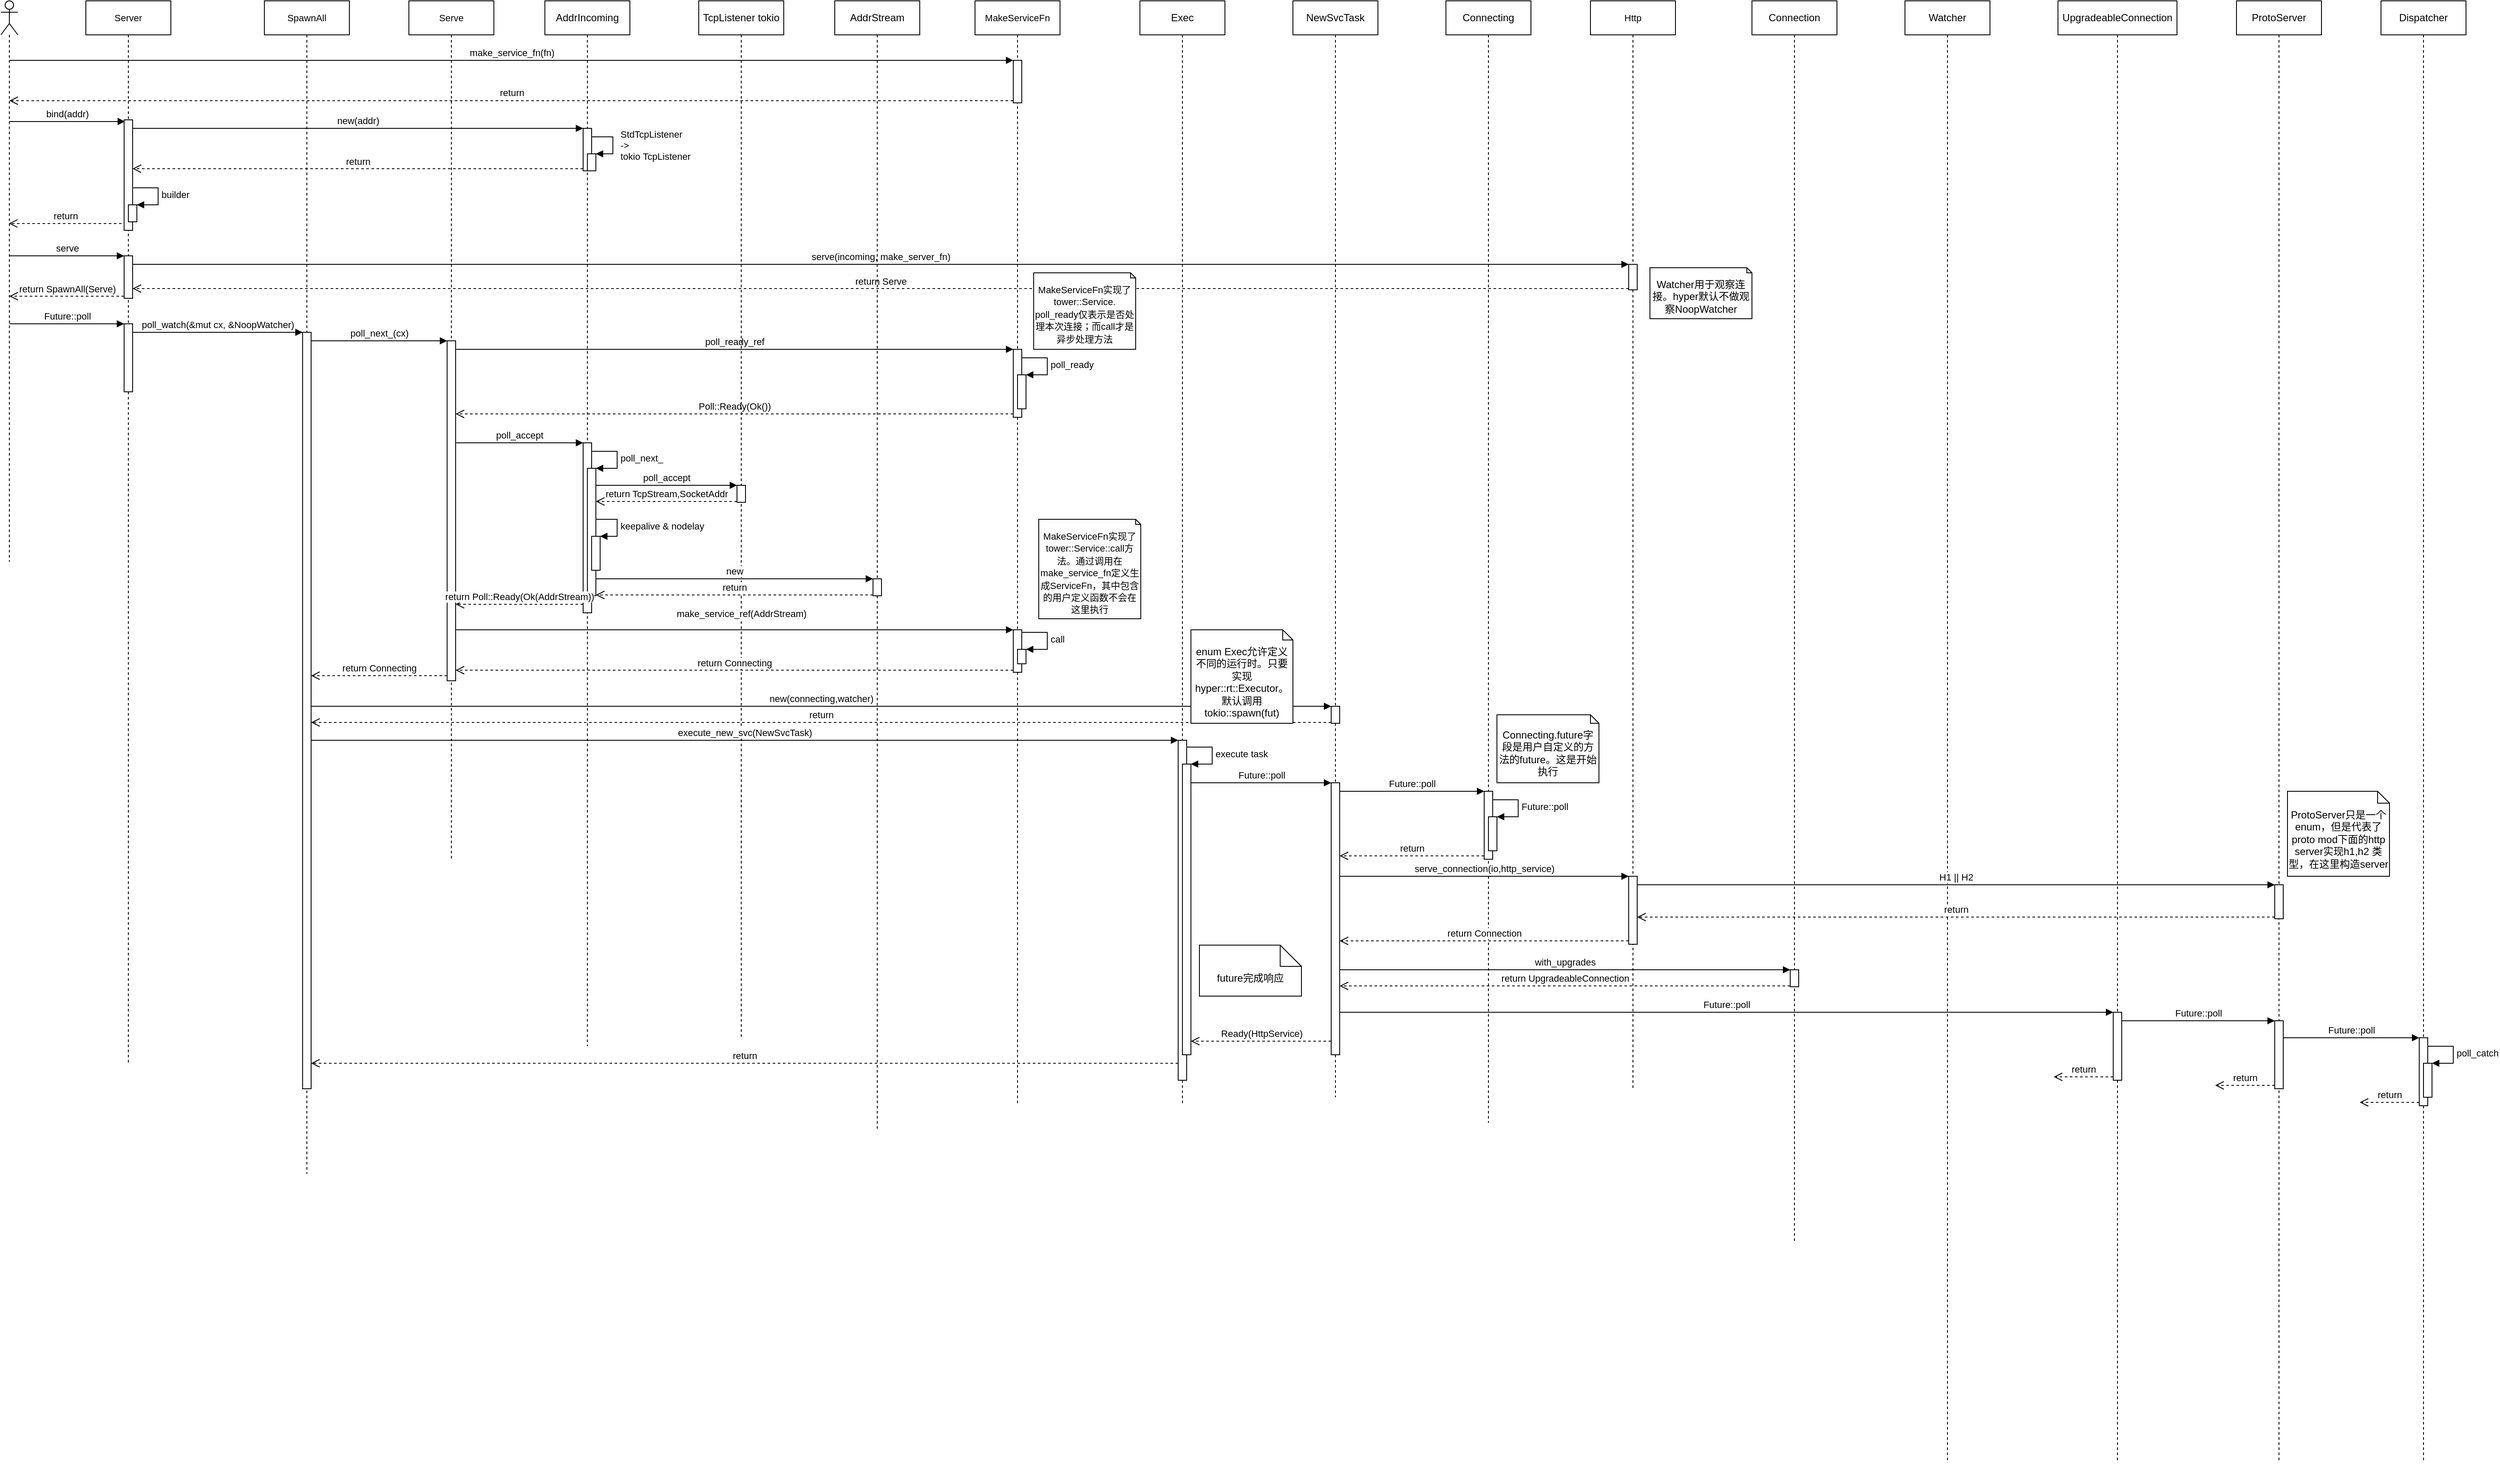 <mxfile>
    <diagram id="oCb-ytkBVqzT6xUjgBrs" name="Page-2">
        <mxGraphModel dx="1047" dy="800" grid="1" gridSize="10" guides="1" tooltips="1" connect="1" arrows="1" fold="1" page="1" pageScale="1" pageWidth="1169" pageHeight="827" math="0" shadow="0">
            <root>
                <mxCell id="dRojPGxCvYOVLGAY6kEm-0"/>
                <mxCell id="dRojPGxCvYOVLGAY6kEm-1" parent="dRojPGxCvYOVLGAY6kEm-0"/>
                <mxCell id="dRojPGxCvYOVLGAY6kEm-2" value="" style="shape=umlLifeline;participant=umlActor;perimeter=lifelinePerimeter;whiteSpace=wrap;html=1;container=1;collapsible=0;recursiveResize=0;verticalAlign=top;spacingTop=36;outlineConnect=0;labelBackgroundColor=none;gradientColor=none;fontSize=11;" parent="dRojPGxCvYOVLGAY6kEm-1" vertex="1">
                    <mxGeometry x="210" y="100" width="20" height="660" as="geometry"/>
                </mxCell>
                <mxCell id="dRojPGxCvYOVLGAY6kEm-3" value="Server" style="shape=umlLifeline;perimeter=lifelinePerimeter;whiteSpace=wrap;html=1;container=1;collapsible=0;recursiveResize=0;outlineConnect=0;labelBackgroundColor=none;gradientColor=none;fontSize=11;" parent="dRojPGxCvYOVLGAY6kEm-1" vertex="1">
                    <mxGeometry x="310" y="100" width="100" height="1250" as="geometry"/>
                </mxCell>
                <mxCell id="OfOjbEFG_FHaBvVhmR4D-2" value="" style="html=1;points=[];perimeter=orthogonalPerimeter;labelBackgroundColor=none;gradientColor=none;fontSize=11;" parent="dRojPGxCvYOVLGAY6kEm-3" vertex="1">
                    <mxGeometry x="45" y="140" width="10" height="130" as="geometry"/>
                </mxCell>
                <mxCell id="mS8p5u4fLOohdhFD_V5B-0" value="" style="html=1;points=[];perimeter=orthogonalPerimeter;" parent="dRojPGxCvYOVLGAY6kEm-3" vertex="1">
                    <mxGeometry x="50" y="240" width="10" height="20" as="geometry"/>
                </mxCell>
                <mxCell id="mS8p5u4fLOohdhFD_V5B-1" value="builder" style="edgeStyle=orthogonalEdgeStyle;html=1;align=left;spacingLeft=2;endArrow=block;rounded=0;entryX=1;entryY=0;" parent="dRojPGxCvYOVLGAY6kEm-3" target="mS8p5u4fLOohdhFD_V5B-0" edge="1">
                    <mxGeometry relative="1" as="geometry">
                        <mxPoint x="55" y="220" as="sourcePoint"/>
                        <Array as="points">
                            <mxPoint x="85" y="220"/>
                        </Array>
                    </mxGeometry>
                </mxCell>
                <mxCell id="mS8p5u4fLOohdhFD_V5B-4" value="" style="html=1;points=[];perimeter=orthogonalPerimeter;" parent="dRojPGxCvYOVLGAY6kEm-3" vertex="1">
                    <mxGeometry x="45" y="300" width="10" height="50" as="geometry"/>
                </mxCell>
                <mxCell id="mS8p5u4fLOohdhFD_V5B-20" value="" style="html=1;points=[];perimeter=orthogonalPerimeter;" parent="dRojPGxCvYOVLGAY6kEm-3" vertex="1">
                    <mxGeometry x="45" y="380" width="10" height="80" as="geometry"/>
                </mxCell>
                <mxCell id="dRojPGxCvYOVLGAY6kEm-4" value="Serve" style="shape=umlLifeline;perimeter=lifelinePerimeter;whiteSpace=wrap;html=1;container=1;collapsible=0;recursiveResize=0;outlineConnect=0;labelBackgroundColor=none;gradientColor=none;fontSize=11;" parent="dRojPGxCvYOVLGAY6kEm-1" vertex="1">
                    <mxGeometry x="690" y="100" width="100" height="1010" as="geometry"/>
                </mxCell>
                <mxCell id="MAHIR-Wy_wYU9xJvJ6rg-22" value="" style="html=1;points=[];perimeter=orthogonalPerimeter;" parent="dRojPGxCvYOVLGAY6kEm-4" vertex="1">
                    <mxGeometry x="45" y="400" width="10" height="400" as="geometry"/>
                </mxCell>
                <mxCell id="dRojPGxCvYOVLGAY6kEm-5" value="&lt;span style=&quot;font-size: 12px&quot;&gt;AddrIncoming&lt;/span&gt;" style="shape=umlLifeline;perimeter=lifelinePerimeter;whiteSpace=wrap;html=1;container=1;collapsible=0;recursiveResize=0;outlineConnect=0;labelBackgroundColor=none;gradientColor=none;fontSize=11;" parent="dRojPGxCvYOVLGAY6kEm-1" vertex="1">
                    <mxGeometry x="850" y="100" width="100" height="1230" as="geometry"/>
                </mxCell>
                <mxCell id="OfOjbEFG_FHaBvVhmR4D-4" value="" style="html=1;points=[];perimeter=orthogonalPerimeter;labelBackgroundColor=none;gradientColor=none;fontSize=11;" parent="dRojPGxCvYOVLGAY6kEm-5" vertex="1">
                    <mxGeometry x="45" y="150" width="10" height="50" as="geometry"/>
                </mxCell>
                <mxCell id="ZgtLFbo9bCCqQ2sCfoBY-0" value="" style="html=1;points=[];perimeter=orthogonalPerimeter;" parent="dRojPGxCvYOVLGAY6kEm-5" vertex="1">
                    <mxGeometry x="50" y="180" width="10" height="20" as="geometry"/>
                </mxCell>
                <mxCell id="ZgtLFbo9bCCqQ2sCfoBY-1" value="StdTcpListener&lt;br&gt;-&amp;gt;&lt;br&gt;tokio&amp;nbsp;TcpListener" style="edgeStyle=orthogonalEdgeStyle;html=1;align=left;spacingLeft=2;endArrow=block;rounded=0;entryX=1;entryY=0;" parent="dRojPGxCvYOVLGAY6kEm-5" target="ZgtLFbo9bCCqQ2sCfoBY-0" edge="1">
                    <mxGeometry x="0.077" y="5" relative="1" as="geometry">
                        <mxPoint x="55" y="160" as="sourcePoint"/>
                        <Array as="points">
                            <mxPoint x="80" y="160"/>
                        </Array>
                        <mxPoint as="offset"/>
                    </mxGeometry>
                </mxCell>
                <mxCell id="MAHIR-Wy_wYU9xJvJ6rg-32" value="" style="html=1;points=[];perimeter=orthogonalPerimeter;" parent="dRojPGxCvYOVLGAY6kEm-5" vertex="1">
                    <mxGeometry x="45" y="520" width="10" height="200" as="geometry"/>
                </mxCell>
                <mxCell id="MAHIR-Wy_wYU9xJvJ6rg-37" value="" style="html=1;points=[];perimeter=orthogonalPerimeter;" parent="dRojPGxCvYOVLGAY6kEm-5" vertex="1">
                    <mxGeometry x="50" y="550" width="10" height="150" as="geometry"/>
                </mxCell>
                <mxCell id="MAHIR-Wy_wYU9xJvJ6rg-38" value="poll_next_" style="edgeStyle=orthogonalEdgeStyle;html=1;align=left;spacingLeft=2;endArrow=block;rounded=0;entryX=1;entryY=0;" parent="dRojPGxCvYOVLGAY6kEm-5" target="MAHIR-Wy_wYU9xJvJ6rg-37" edge="1">
                    <mxGeometry relative="1" as="geometry">
                        <mxPoint x="55" y="530" as="sourcePoint"/>
                        <Array as="points">
                            <mxPoint x="85" y="530"/>
                        </Array>
                    </mxGeometry>
                </mxCell>
                <mxCell id="1" value="" style="html=1;points=[];perimeter=orthogonalPerimeter;" parent="dRojPGxCvYOVLGAY6kEm-5" vertex="1">
                    <mxGeometry x="55" y="630" width="10" height="40" as="geometry"/>
                </mxCell>
                <mxCell id="2" value="keepalive &amp;amp; nodelay" style="edgeStyle=orthogonalEdgeStyle;html=1;align=left;spacingLeft=2;endArrow=block;rounded=0;entryX=1;entryY=0;" parent="dRojPGxCvYOVLGAY6kEm-5" target="1" edge="1">
                    <mxGeometry relative="1" as="geometry">
                        <mxPoint x="60" y="610" as="sourcePoint"/>
                        <Array as="points">
                            <mxPoint x="85" y="610"/>
                        </Array>
                    </mxGeometry>
                </mxCell>
                <mxCell id="OfOjbEFG_FHaBvVhmR4D-3" value="bind(addr)" style="html=1;verticalAlign=bottom;endArrow=block;fontSize=11;entryX=0.1;entryY=0.015;entryDx=0;entryDy=0;entryPerimeter=0;" parent="dRojPGxCvYOVLGAY6kEm-1" source="dRojPGxCvYOVLGAY6kEm-2" target="OfOjbEFG_FHaBvVhmR4D-2" edge="1">
                    <mxGeometry relative="1" as="geometry">
                        <mxPoint x="219.5" y="248.19" as="sourcePoint"/>
                    </mxGeometry>
                </mxCell>
                <mxCell id="OfOjbEFG_FHaBvVhmR4D-5" value="new(addr)" style="html=1;verticalAlign=bottom;endArrow=block;entryX=0;entryY=0;fontSize=11;" parent="dRojPGxCvYOVLGAY6kEm-1" source="OfOjbEFG_FHaBvVhmR4D-2" target="OfOjbEFG_FHaBvVhmR4D-4" edge="1">
                    <mxGeometry relative="1" as="geometry">
                        <mxPoint x="375" y="250" as="sourcePoint"/>
                    </mxGeometry>
                </mxCell>
                <mxCell id="OfOjbEFG_FHaBvVhmR4D-6" value="return" style="html=1;verticalAlign=bottom;endArrow=open;dashed=1;endSize=8;exitX=0;exitY=0.95;fontSize=11;" parent="dRojPGxCvYOVLGAY6kEm-1" source="OfOjbEFG_FHaBvVhmR4D-4" target="OfOjbEFG_FHaBvVhmR4D-2" edge="1">
                    <mxGeometry relative="1" as="geometry">
                        <mxPoint x="375" y="326" as="targetPoint"/>
                    </mxGeometry>
                </mxCell>
                <mxCell id="mS8p5u4fLOohdhFD_V5B-3" value="return" style="html=1;verticalAlign=bottom;endArrow=open;dashed=1;endSize=8;exitX=-0.3;exitY=0.938;exitDx=0;exitDy=0;exitPerimeter=0;" parent="dRojPGxCvYOVLGAY6kEm-1" source="OfOjbEFG_FHaBvVhmR4D-2" edge="1">
                    <mxGeometry relative="1" as="geometry">
                        <mxPoint x="300" y="350" as="sourcePoint"/>
                        <mxPoint x="219.5" y="361.94" as="targetPoint"/>
                    </mxGeometry>
                </mxCell>
                <mxCell id="mS8p5u4fLOohdhFD_V5B-5" value="serve" style="html=1;verticalAlign=bottom;endArrow=block;entryX=0;entryY=0;" parent="dRojPGxCvYOVLGAY6kEm-1" target="mS8p5u4fLOohdhFD_V5B-4" edge="1">
                    <mxGeometry relative="1" as="geometry">
                        <mxPoint x="219.5" y="400" as="sourcePoint"/>
                    </mxGeometry>
                </mxCell>
                <mxCell id="mS8p5u4fLOohdhFD_V5B-6" value="return SpawnAll(Serve)" style="html=1;verticalAlign=bottom;endArrow=open;dashed=1;endSize=8;exitX=0;exitY=0.95;" parent="dRojPGxCvYOVLGAY6kEm-1" source="mS8p5u4fLOohdhFD_V5B-4" target="dRojPGxCvYOVLGAY6kEm-2" edge="1">
                    <mxGeometry relative="1" as="geometry">
                        <mxPoint x="219.5" y="476" as="targetPoint"/>
                    </mxGeometry>
                </mxCell>
                <mxCell id="mS8p5u4fLOohdhFD_V5B-9" value="make_service_fn(fn)" style="html=1;verticalAlign=bottom;endArrow=block;entryX=0;entryY=0;" parent="dRojPGxCvYOVLGAY6kEm-1" source="dRojPGxCvYOVLGAY6kEm-2" target="mS8p5u4fLOohdhFD_V5B-8" edge="1">
                    <mxGeometry relative="1" as="geometry">
                        <mxPoint x="75" y="150" as="sourcePoint"/>
                    </mxGeometry>
                </mxCell>
                <mxCell id="mS8p5u4fLOohdhFD_V5B-10" value="return" style="html=1;verticalAlign=bottom;endArrow=open;dashed=1;endSize=8;exitX=0;exitY=0.95;" parent="dRojPGxCvYOVLGAY6kEm-1" source="mS8p5u4fLOohdhFD_V5B-8" target="dRojPGxCvYOVLGAY6kEm-2" edge="1">
                    <mxGeometry relative="1" as="geometry">
                        <mxPoint x="75" y="226" as="targetPoint"/>
                    </mxGeometry>
                </mxCell>
                <mxCell id="mS8p5u4fLOohdhFD_V5B-13" value="Http" style="shape=umlLifeline;perimeter=lifelinePerimeter;whiteSpace=wrap;html=1;container=1;collapsible=0;recursiveResize=0;outlineConnect=0;labelBackgroundColor=none;gradientColor=none;fontSize=11;" parent="dRojPGxCvYOVLGAY6kEm-1" vertex="1">
                    <mxGeometry x="2080" y="100" width="100" height="1280" as="geometry"/>
                </mxCell>
                <mxCell id="mS8p5u4fLOohdhFD_V5B-17" value="" style="html=1;points=[];perimeter=orthogonalPerimeter;" parent="mS8p5u4fLOohdhFD_V5B-13" vertex="1">
                    <mxGeometry x="45" y="310" width="10" height="30" as="geometry"/>
                </mxCell>
                <mxCell id="ITBKyTdBVjv-53C_xynd-50" value="" style="html=1;points=[];perimeter=orthogonalPerimeter;" parent="mS8p5u4fLOohdhFD_V5B-13" vertex="1">
                    <mxGeometry x="45" y="1030" width="10" height="80" as="geometry"/>
                </mxCell>
                <mxCell id="mS8p5u4fLOohdhFD_V5B-18" value="serve(incoming, make_server_fn)" style="html=1;verticalAlign=bottom;endArrow=block;entryX=0;entryY=0;" parent="dRojPGxCvYOVLGAY6kEm-1" source="mS8p5u4fLOohdhFD_V5B-4" target="mS8p5u4fLOohdhFD_V5B-17" edge="1">
                    <mxGeometry relative="1" as="geometry">
                        <mxPoint x="555" y="410" as="sourcePoint"/>
                    </mxGeometry>
                </mxCell>
                <mxCell id="mS8p5u4fLOohdhFD_V5B-19" value="return Serve" style="html=1;verticalAlign=bottom;endArrow=open;dashed=1;endSize=8;exitX=0;exitY=0.95;" parent="dRojPGxCvYOVLGAY6kEm-1" source="mS8p5u4fLOohdhFD_V5B-17" target="mS8p5u4fLOohdhFD_V5B-4" edge="1">
                    <mxGeometry relative="1" as="geometry">
                        <mxPoint x="555" y="486" as="targetPoint"/>
                    </mxGeometry>
                </mxCell>
                <mxCell id="mS8p5u4fLOohdhFD_V5B-21" value="Future::poll" style="html=1;verticalAlign=bottom;endArrow=block;entryX=0;entryY=0;" parent="dRojPGxCvYOVLGAY6kEm-1" source="dRojPGxCvYOVLGAY6kEm-2" target="mS8p5u4fLOohdhFD_V5B-20" edge="1">
                    <mxGeometry relative="1" as="geometry">
                        <mxPoint x="415" y="480" as="sourcePoint"/>
                    </mxGeometry>
                </mxCell>
                <mxCell id="mS8p5u4fLOohdhFD_V5B-23" value="SpawnAll" style="shape=umlLifeline;perimeter=lifelinePerimeter;whiteSpace=wrap;html=1;container=1;collapsible=0;recursiveResize=0;outlineConnect=0;labelBackgroundColor=none;gradientColor=none;fontSize=11;" parent="dRojPGxCvYOVLGAY6kEm-1" vertex="1">
                    <mxGeometry x="520" y="100" width="100" height="1380" as="geometry"/>
                </mxCell>
                <mxCell id="MAHIR-Wy_wYU9xJvJ6rg-0" value="" style="html=1;points=[];perimeter=orthogonalPerimeter;" parent="mS8p5u4fLOohdhFD_V5B-23" vertex="1">
                    <mxGeometry x="45" y="390" width="10" height="890" as="geometry"/>
                </mxCell>
                <mxCell id="MAHIR-Wy_wYU9xJvJ6rg-1" value="poll_watch(&amp;amp;mut cx, &amp;amp;NoopWatcher)" style="html=1;verticalAlign=bottom;endArrow=block;entryX=0;entryY=0;" parent="dRojPGxCvYOVLGAY6kEm-1" source="mS8p5u4fLOohdhFD_V5B-20" target="MAHIR-Wy_wYU9xJvJ6rg-0" edge="1">
                    <mxGeometry relative="1" as="geometry">
                        <mxPoint x="875" y="490" as="sourcePoint"/>
                    </mxGeometry>
                </mxCell>
                <mxCell id="MAHIR-Wy_wYU9xJvJ6rg-20" value="Watcher用于观察连接。hyper默认不做观察NoopWatcher" style="shape=note2;boundedLbl=1;whiteSpace=wrap;html=1;size=6;verticalAlign=top;align=center;" parent="dRojPGxCvYOVLGAY6kEm-1" vertex="1">
                    <mxGeometry x="2150" y="414" width="120" height="60" as="geometry"/>
                </mxCell>
                <mxCell id="MAHIR-Wy_wYU9xJvJ6rg-23" value="poll_next_(cx)" style="html=1;verticalAlign=bottom;endArrow=block;entryX=0;entryY=0;" parent="dRojPGxCvYOVLGAY6kEm-1" source="MAHIR-Wy_wYU9xJvJ6rg-0" target="MAHIR-Wy_wYU9xJvJ6rg-22" edge="1">
                    <mxGeometry relative="1" as="geometry">
                        <mxPoint x="665" y="500" as="sourcePoint"/>
                    </mxGeometry>
                </mxCell>
                <mxCell id="MAHIR-Wy_wYU9xJvJ6rg-26" value="poll_ready_ref" style="html=1;verticalAlign=bottom;endArrow=block;entryX=0;entryY=0;" parent="dRojPGxCvYOVLGAY6kEm-1" source="MAHIR-Wy_wYU9xJvJ6rg-22" target="MAHIR-Wy_wYU9xJvJ6rg-25" edge="1">
                    <mxGeometry relative="1" as="geometry">
                        <mxPoint x="825" y="510" as="sourcePoint"/>
                    </mxGeometry>
                </mxCell>
                <mxCell id="MAHIR-Wy_wYU9xJvJ6rg-27" value="Poll::Ready(Ok())" style="html=1;verticalAlign=bottom;endArrow=open;dashed=1;endSize=8;exitX=0;exitY=0.95;" parent="dRojPGxCvYOVLGAY6kEm-1" source="MAHIR-Wy_wYU9xJvJ6rg-25" target="MAHIR-Wy_wYU9xJvJ6rg-22" edge="1">
                    <mxGeometry relative="1" as="geometry">
                        <mxPoint x="825" y="586" as="targetPoint"/>
                    </mxGeometry>
                </mxCell>
                <mxCell id="MAHIR-Wy_wYU9xJvJ6rg-33" value="poll_accept" style="html=1;verticalAlign=bottom;endArrow=block;entryX=0;entryY=0;" parent="dRojPGxCvYOVLGAY6kEm-1" source="MAHIR-Wy_wYU9xJvJ6rg-22" target="MAHIR-Wy_wYU9xJvJ6rg-32" edge="1">
                    <mxGeometry relative="1" as="geometry">
                        <mxPoint x="1014" y="620" as="sourcePoint"/>
                    </mxGeometry>
                </mxCell>
                <mxCell id="MAHIR-Wy_wYU9xJvJ6rg-39" value="TcpListener tokio" style="shape=umlLifeline;perimeter=lifelinePerimeter;whiteSpace=wrap;html=1;container=1;collapsible=0;recursiveResize=0;outlineConnect=0;" parent="dRojPGxCvYOVLGAY6kEm-1" vertex="1">
                    <mxGeometry x="1031" y="100" width="100" height="1220" as="geometry"/>
                </mxCell>
                <mxCell id="MAHIR-Wy_wYU9xJvJ6rg-40" value="" style="html=1;points=[];perimeter=orthogonalPerimeter;" parent="MAHIR-Wy_wYU9xJvJ6rg-39" vertex="1">
                    <mxGeometry x="45" y="570" width="10" height="20" as="geometry"/>
                </mxCell>
                <mxCell id="MAHIR-Wy_wYU9xJvJ6rg-41" value="poll_accept" style="html=1;verticalAlign=bottom;endArrow=block;entryX=0;entryY=0;" parent="dRojPGxCvYOVLGAY6kEm-1" source="MAHIR-Wy_wYU9xJvJ6rg-37" target="MAHIR-Wy_wYU9xJvJ6rg-40" edge="1">
                    <mxGeometry relative="1" as="geometry">
                        <mxPoint x="1006" y="660" as="sourcePoint"/>
                    </mxGeometry>
                </mxCell>
                <mxCell id="MAHIR-Wy_wYU9xJvJ6rg-42" value="return TcpStream,SocketAddr" style="html=1;verticalAlign=bottom;endArrow=open;dashed=1;endSize=8;exitX=0;exitY=0.95;" parent="dRojPGxCvYOVLGAY6kEm-1" source="MAHIR-Wy_wYU9xJvJ6rg-40" target="MAHIR-Wy_wYU9xJvJ6rg-37" edge="1">
                    <mxGeometry relative="1" as="geometry">
                        <mxPoint x="1006" y="736" as="targetPoint"/>
                    </mxGeometry>
                </mxCell>
                <mxCell id="MAHIR-Wy_wYU9xJvJ6rg-34" value="return Poll::Ready(Ok(AddrStream))" style="html=1;verticalAlign=bottom;endArrow=open;dashed=1;endSize=8;exitX=0;exitY=0.95;" parent="dRojPGxCvYOVLGAY6kEm-1" source="MAHIR-Wy_wYU9xJvJ6rg-32" target="MAHIR-Wy_wYU9xJvJ6rg-22" edge="1">
                    <mxGeometry relative="1" as="geometry">
                        <mxPoint x="1014" y="696" as="targetPoint"/>
                    </mxGeometry>
                </mxCell>
                <mxCell id="3" value="AddrStream" style="shape=umlLifeline;perimeter=lifelinePerimeter;whiteSpace=wrap;html=1;container=1;collapsible=0;recursiveResize=0;outlineConnect=0;" parent="dRojPGxCvYOVLGAY6kEm-1" vertex="1">
                    <mxGeometry x="1191" y="100" width="100" height="1330" as="geometry"/>
                </mxCell>
                <mxCell id="ITBKyTdBVjv-53C_xynd-6" value="" style="html=1;points=[];perimeter=orthogonalPerimeter;" parent="3" vertex="1">
                    <mxGeometry x="45" y="680" width="10" height="20" as="geometry"/>
                </mxCell>
                <mxCell id="ITBKyTdBVjv-53C_xynd-7" value="new" style="html=1;verticalAlign=bottom;endArrow=block;entryX=0;entryY=0;" parent="dRojPGxCvYOVLGAY6kEm-1" source="MAHIR-Wy_wYU9xJvJ6rg-37" target="ITBKyTdBVjv-53C_xynd-6" edge="1">
                    <mxGeometry relative="1" as="geometry">
                        <mxPoint x="1166" y="780" as="sourcePoint"/>
                    </mxGeometry>
                </mxCell>
                <mxCell id="ITBKyTdBVjv-53C_xynd-8" value="return" style="html=1;verticalAlign=bottom;endArrow=open;dashed=1;endSize=8;exitX=0;exitY=0.95;" parent="dRojPGxCvYOVLGAY6kEm-1" source="ITBKyTdBVjv-53C_xynd-6" target="MAHIR-Wy_wYU9xJvJ6rg-37" edge="1">
                    <mxGeometry relative="1" as="geometry">
                        <mxPoint x="1166" y="856" as="targetPoint"/>
                    </mxGeometry>
                </mxCell>
                <mxCell id="ITBKyTdBVjv-53C_xynd-9" value="" style="group" parent="dRojPGxCvYOVLGAY6kEm-1" vertex="1" connectable="0">
                    <mxGeometry x="1356" y="100" width="215" height="1300" as="geometry"/>
                </mxCell>
                <mxCell id="mS8p5u4fLOohdhFD_V5B-7" value="MakeServiceFn" style="shape=umlLifeline;perimeter=lifelinePerimeter;whiteSpace=wrap;html=1;container=1;collapsible=0;recursiveResize=0;outlineConnect=0;labelBackgroundColor=none;gradientColor=none;fontSize=11;" parent="ITBKyTdBVjv-53C_xynd-9" vertex="1">
                    <mxGeometry width="100" height="1300" as="geometry"/>
                </mxCell>
                <mxCell id="mS8p5u4fLOohdhFD_V5B-8" value="" style="html=1;points=[];perimeter=orthogonalPerimeter;" parent="mS8p5u4fLOohdhFD_V5B-7" vertex="1">
                    <mxGeometry x="45" y="70" width="10" height="50" as="geometry"/>
                </mxCell>
                <mxCell id="MAHIR-Wy_wYU9xJvJ6rg-25" value="" style="html=1;points=[];perimeter=orthogonalPerimeter;" parent="mS8p5u4fLOohdhFD_V5B-7" vertex="1">
                    <mxGeometry x="45" y="410" width="10" height="80" as="geometry"/>
                </mxCell>
                <mxCell id="MAHIR-Wy_wYU9xJvJ6rg-28" value="" style="html=1;points=[];perimeter=orthogonalPerimeter;" parent="mS8p5u4fLOohdhFD_V5B-7" vertex="1">
                    <mxGeometry x="50" y="440" width="10" height="40" as="geometry"/>
                </mxCell>
                <mxCell id="MAHIR-Wy_wYU9xJvJ6rg-29" value="poll_ready" style="edgeStyle=orthogonalEdgeStyle;html=1;align=left;spacingLeft=2;endArrow=block;rounded=0;entryX=1;entryY=0;" parent="mS8p5u4fLOohdhFD_V5B-7" target="MAHIR-Wy_wYU9xJvJ6rg-28" edge="1">
                    <mxGeometry relative="1" as="geometry">
                        <mxPoint x="55" y="420" as="sourcePoint"/>
                        <Array as="points">
                            <mxPoint x="85" y="420"/>
                        </Array>
                    </mxGeometry>
                </mxCell>
                <mxCell id="ITBKyTdBVjv-53C_xynd-10" value="" style="html=1;points=[];perimeter=orthogonalPerimeter;" parent="mS8p5u4fLOohdhFD_V5B-7" vertex="1">
                    <mxGeometry x="45" y="740" width="10" height="50" as="geometry"/>
                </mxCell>
                <mxCell id="ITBKyTdBVjv-53C_xynd-17" value="" style="html=1;points=[];perimeter=orthogonalPerimeter;" parent="mS8p5u4fLOohdhFD_V5B-7" vertex="1">
                    <mxGeometry x="50" y="763" width="10" height="17" as="geometry"/>
                </mxCell>
                <mxCell id="ITBKyTdBVjv-53C_xynd-18" value="call" style="edgeStyle=orthogonalEdgeStyle;html=1;align=left;spacingLeft=2;endArrow=block;rounded=0;entryX=1;entryY=0;" parent="mS8p5u4fLOohdhFD_V5B-7" target="ITBKyTdBVjv-53C_xynd-17" edge="1">
                    <mxGeometry relative="1" as="geometry">
                        <mxPoint x="55" y="743" as="sourcePoint"/>
                        <Array as="points">
                            <mxPoint x="85" y="743"/>
                        </Array>
                    </mxGeometry>
                </mxCell>
                <mxCell id="MAHIR-Wy_wYU9xJvJ6rg-31" value="&lt;span style=&quot;font-size: 11px&quot;&gt;MakeServiceFn实现了tower::Service. poll_ready仅表示是否处理本次连接；而call才是异步处理方法&lt;/span&gt;" style="shape=note2;boundedLbl=1;whiteSpace=wrap;html=1;size=6;verticalAlign=top;align=center;" parent="ITBKyTdBVjv-53C_xynd-9" vertex="1">
                    <mxGeometry x="69" y="320" width="120" height="90" as="geometry"/>
                </mxCell>
                <mxCell id="ITBKyTdBVjv-53C_xynd-19" value="&lt;span style=&quot;font-size: 11px&quot;&gt;MakeServiceFn实现了tower::Service::call方 法。&lt;/span&gt;&lt;span style=&quot;font-size: 11px&quot;&gt;通过调用在make_service_fn定义生成ServiceFn，其中包含的用户定义函数不会在这里执行&lt;/span&gt;" style="shape=note2;boundedLbl=1;whiteSpace=wrap;html=1;size=6;verticalAlign=top;align=center;" parent="ITBKyTdBVjv-53C_xynd-9" vertex="1">
                    <mxGeometry x="75" y="610" width="120" height="117" as="geometry"/>
                </mxCell>
                <mxCell id="ITBKyTdBVjv-53C_xynd-11" value="make_service_ref(AddrStream)" style="html=1;verticalAlign=bottom;endArrow=block;entryX=0;entryY=0;" parent="dRojPGxCvYOVLGAY6kEm-1" source="MAHIR-Wy_wYU9xJvJ6rg-22" target="ITBKyTdBVjv-53C_xynd-10" edge="1">
                    <mxGeometry x="0.023" y="10" relative="1" as="geometry">
                        <mxPoint x="1545" y="840" as="sourcePoint"/>
                        <mxPoint as="offset"/>
                    </mxGeometry>
                </mxCell>
                <mxCell id="ITBKyTdBVjv-53C_xynd-12" value="return&amp;nbsp;Connecting" style="html=1;verticalAlign=bottom;endArrow=open;dashed=1;endSize=8;exitX=0;exitY=0.95;" parent="dRojPGxCvYOVLGAY6kEm-1" source="ITBKyTdBVjv-53C_xynd-10" target="MAHIR-Wy_wYU9xJvJ6rg-22" edge="1">
                    <mxGeometry relative="1" as="geometry">
                        <mxPoint x="1520" y="916" as="targetPoint"/>
                    </mxGeometry>
                </mxCell>
                <mxCell id="ITBKyTdBVjv-53C_xynd-22" value="return&amp;nbsp;Connecting" style="html=1;verticalAlign=bottom;endArrow=open;dashed=1;endSize=8;exitX=0;exitY=0.985;exitDx=0;exitDy=0;exitPerimeter=0;" parent="dRojPGxCvYOVLGAY6kEm-1" source="MAHIR-Wy_wYU9xJvJ6rg-22" target="MAHIR-Wy_wYU9xJvJ6rg-0" edge="1">
                    <mxGeometry relative="1" as="geometry">
                        <mxPoint x="270" y="940" as="targetPoint"/>
                        <mxPoint x="1115" y="940" as="sourcePoint"/>
                    </mxGeometry>
                </mxCell>
                <mxCell id="ITBKyTdBVjv-53C_xynd-23" value="NewSvcTask" style="shape=umlLifeline;perimeter=lifelinePerimeter;whiteSpace=wrap;html=1;container=1;collapsible=0;recursiveResize=0;outlineConnect=0;" parent="dRojPGxCvYOVLGAY6kEm-1" vertex="1">
                    <mxGeometry x="1730" y="100" width="100" height="1290" as="geometry"/>
                </mxCell>
                <mxCell id="ITBKyTdBVjv-53C_xynd-24" value="" style="html=1;points=[];perimeter=orthogonalPerimeter;" parent="ITBKyTdBVjv-53C_xynd-23" vertex="1">
                    <mxGeometry x="45" y="830" width="10" height="20" as="geometry"/>
                </mxCell>
                <mxCell id="ITBKyTdBVjv-53C_xynd-36" value="" style="html=1;points=[];perimeter=orthogonalPerimeter;" parent="ITBKyTdBVjv-53C_xynd-23" vertex="1">
                    <mxGeometry x="45" y="920" width="10" height="320" as="geometry"/>
                </mxCell>
                <mxCell id="ITBKyTdBVjv-53C_xynd-25" value="new(connecting,watcher)" style="html=1;verticalAlign=bottom;endArrow=block;entryX=0;entryY=0;" parent="dRojPGxCvYOVLGAY6kEm-1" source="MAHIR-Wy_wYU9xJvJ6rg-0" target="ITBKyTdBVjv-53C_xynd-24" edge="1">
                    <mxGeometry relative="1" as="geometry">
                        <mxPoint x="1585" y="930" as="sourcePoint"/>
                    </mxGeometry>
                </mxCell>
                <mxCell id="ITBKyTdBVjv-53C_xynd-26" value="return" style="html=1;verticalAlign=bottom;endArrow=open;dashed=1;endSize=8;exitX=0;exitY=0.95;" parent="dRojPGxCvYOVLGAY6kEm-1" source="ITBKyTdBVjv-53C_xynd-24" target="MAHIR-Wy_wYU9xJvJ6rg-0" edge="1">
                    <mxGeometry relative="1" as="geometry">
                        <mxPoint x="1585" y="1006" as="targetPoint"/>
                    </mxGeometry>
                </mxCell>
                <mxCell id="ITBKyTdBVjv-53C_xynd-29" value="execute_new_svc(NewSvcTask)" style="html=1;verticalAlign=bottom;endArrow=block;entryX=0;entryY=0;" parent="dRojPGxCvYOVLGAY6kEm-1" source="MAHIR-Wy_wYU9xJvJ6rg-0" target="ITBKyTdBVjv-53C_xynd-28" edge="1">
                    <mxGeometry relative="1" as="geometry">
                        <mxPoint x="1785" y="970" as="sourcePoint"/>
                    </mxGeometry>
                </mxCell>
                <mxCell id="ITBKyTdBVjv-53C_xynd-30" value="return" style="html=1;verticalAlign=bottom;endArrow=open;dashed=1;endSize=8;exitX=0;exitY=0.95;" parent="dRojPGxCvYOVLGAY6kEm-1" source="ITBKyTdBVjv-53C_xynd-28" target="MAHIR-Wy_wYU9xJvJ6rg-0" edge="1">
                    <mxGeometry relative="1" as="geometry">
                        <mxPoint x="1730" y="1041" as="targetPoint"/>
                    </mxGeometry>
                </mxCell>
                <mxCell id="ITBKyTdBVjv-53C_xynd-35" value="" style="group" parent="dRojPGxCvYOVLGAY6kEm-1" vertex="1" connectable="0">
                    <mxGeometry x="1550" y="100" width="190" height="1300" as="geometry"/>
                </mxCell>
                <mxCell id="ITBKyTdBVjv-53C_xynd-27" value="Exec" style="shape=umlLifeline;perimeter=lifelinePerimeter;whiteSpace=wrap;html=1;container=1;collapsible=0;recursiveResize=0;outlineConnect=0;" parent="ITBKyTdBVjv-53C_xynd-35" vertex="1">
                    <mxGeometry width="100" height="1300" as="geometry"/>
                </mxCell>
                <mxCell id="ITBKyTdBVjv-53C_xynd-28" value="" style="html=1;points=[];perimeter=orthogonalPerimeter;" parent="ITBKyTdBVjv-53C_xynd-27" vertex="1">
                    <mxGeometry x="45" y="870" width="10" height="400" as="geometry"/>
                </mxCell>
                <mxCell id="ITBKyTdBVjv-53C_xynd-31" value="" style="html=1;points=[];perimeter=orthogonalPerimeter;" parent="ITBKyTdBVjv-53C_xynd-27" vertex="1">
                    <mxGeometry x="50" y="898" width="10" height="342" as="geometry"/>
                </mxCell>
                <mxCell id="ITBKyTdBVjv-53C_xynd-32" value="execute task" style="edgeStyle=orthogonalEdgeStyle;html=1;align=left;spacingLeft=2;endArrow=block;rounded=0;entryX=1;entryY=0;" parent="ITBKyTdBVjv-53C_xynd-27" target="ITBKyTdBVjv-53C_xynd-31" edge="1">
                    <mxGeometry relative="1" as="geometry">
                        <mxPoint x="55" y="878" as="sourcePoint"/>
                        <Array as="points">
                            <mxPoint x="85" y="878"/>
                        </Array>
                    </mxGeometry>
                </mxCell>
                <mxCell id="ITBKyTdBVjv-53C_xynd-34" value="enum Exec允许定义不同的运行时。只要实现hyper::rt::Executor。默认调用tokio::spawn(fut)" style="shape=note2;boundedLbl=1;whiteSpace=wrap;html=1;size=12;verticalAlign=top;align=center;" parent="ITBKyTdBVjv-53C_xynd-35" vertex="1">
                    <mxGeometry x="60" y="740" width="120" height="110" as="geometry"/>
                </mxCell>
                <mxCell id="ITBKyTdBVjv-53C_xynd-58" value="future完成响应" style="shape=note2;boundedLbl=1;whiteSpace=wrap;html=1;size=25;verticalAlign=top;align=center;" parent="ITBKyTdBVjv-53C_xynd-35" vertex="1">
                    <mxGeometry x="70" y="1111" width="120" height="60" as="geometry"/>
                </mxCell>
                <mxCell id="ITBKyTdBVjv-53C_xynd-37" value="Future::poll" style="html=1;verticalAlign=bottom;endArrow=block;entryX=0;entryY=0;" parent="dRojPGxCvYOVLGAY6kEm-1" source="ITBKyTdBVjv-53C_xynd-31" target="ITBKyTdBVjv-53C_xynd-36" edge="1">
                    <mxGeometry relative="1" as="geometry">
                        <mxPoint x="1745" y="1020" as="sourcePoint"/>
                    </mxGeometry>
                </mxCell>
                <mxCell id="ITBKyTdBVjv-53C_xynd-38" value="Ready(HttpService)" style="html=1;verticalAlign=bottom;endArrow=open;dashed=1;endSize=8;exitX=0;exitY=0.95;" parent="dRojPGxCvYOVLGAY6kEm-1" source="ITBKyTdBVjv-53C_xynd-36" target="ITBKyTdBVjv-53C_xynd-31" edge="1">
                    <mxGeometry relative="1" as="geometry">
                        <mxPoint x="1745" y="1096" as="targetPoint"/>
                    </mxGeometry>
                </mxCell>
                <mxCell id="ITBKyTdBVjv-53C_xynd-39" value="Connecting" style="shape=umlLifeline;perimeter=lifelinePerimeter;whiteSpace=wrap;html=1;container=1;collapsible=0;recursiveResize=0;outlineConnect=0;" parent="dRojPGxCvYOVLGAY6kEm-1" vertex="1">
                    <mxGeometry x="1910" y="100" width="100" height="1320" as="geometry"/>
                </mxCell>
                <mxCell id="ITBKyTdBVjv-53C_xynd-40" value="" style="html=1;points=[];perimeter=orthogonalPerimeter;" parent="ITBKyTdBVjv-53C_xynd-39" vertex="1">
                    <mxGeometry x="45" y="930" width="10" height="80" as="geometry"/>
                </mxCell>
                <mxCell id="ITBKyTdBVjv-53C_xynd-45" value="" style="html=1;points=[];perimeter=orthogonalPerimeter;" parent="ITBKyTdBVjv-53C_xynd-39" vertex="1">
                    <mxGeometry x="50" y="960" width="10" height="40" as="geometry"/>
                </mxCell>
                <mxCell id="ITBKyTdBVjv-53C_xynd-46" value="Future::poll" style="edgeStyle=orthogonalEdgeStyle;html=1;align=left;spacingLeft=2;endArrow=block;rounded=0;entryX=1;entryY=0;" parent="ITBKyTdBVjv-53C_xynd-39" target="ITBKyTdBVjv-53C_xynd-45" edge="1">
                    <mxGeometry relative="1" as="geometry">
                        <mxPoint x="55" y="940" as="sourcePoint"/>
                        <Array as="points">
                            <mxPoint x="85" y="940"/>
                        </Array>
                    </mxGeometry>
                </mxCell>
                <mxCell id="ITBKyTdBVjv-53C_xynd-41" value="Future::poll" style="html=1;verticalAlign=bottom;endArrow=block;entryX=0;entryY=0;" parent="dRojPGxCvYOVLGAY6kEm-1" source="ITBKyTdBVjv-53C_xynd-36" target="ITBKyTdBVjv-53C_xynd-40" edge="1">
                    <mxGeometry relative="1" as="geometry">
                        <mxPoint x="1885" y="1030" as="sourcePoint"/>
                    </mxGeometry>
                </mxCell>
                <mxCell id="ITBKyTdBVjv-53C_xynd-49" value="Connecting.future字段是用户自定义的方法的future。这是开始执行" style="shape=note2;boundedLbl=1;whiteSpace=wrap;html=1;size=10;verticalAlign=top;align=center;" parent="dRojPGxCvYOVLGAY6kEm-1" vertex="1">
                    <mxGeometry x="1970" y="940" width="120" height="80" as="geometry"/>
                </mxCell>
                <mxCell id="ITBKyTdBVjv-53C_xynd-42" value="return" style="html=1;verticalAlign=bottom;endArrow=open;dashed=1;endSize=8;exitX=0;exitY=0.95;" parent="dRojPGxCvYOVLGAY6kEm-1" source="ITBKyTdBVjv-53C_xynd-40" target="ITBKyTdBVjv-53C_xynd-36" edge="1">
                    <mxGeometry relative="1" as="geometry">
                        <mxPoint x="1885" y="1106" as="targetPoint"/>
                    </mxGeometry>
                </mxCell>
                <mxCell id="ITBKyTdBVjv-53C_xynd-51" value="serve_connection(io,http_service)" style="html=1;verticalAlign=bottom;endArrow=block;entryX=0;entryY=0;" parent="dRojPGxCvYOVLGAY6kEm-1" source="ITBKyTdBVjv-53C_xynd-36" target="ITBKyTdBVjv-53C_xynd-50" edge="1">
                    <mxGeometry relative="1" as="geometry">
                        <mxPoint x="2055" y="1130" as="sourcePoint"/>
                    </mxGeometry>
                </mxCell>
                <mxCell id="ITBKyTdBVjv-53C_xynd-52" value="return Connection" style="html=1;verticalAlign=bottom;endArrow=open;dashed=1;endSize=8;exitX=0;exitY=0.95;" parent="dRojPGxCvYOVLGAY6kEm-1" source="ITBKyTdBVjv-53C_xynd-50" target="ITBKyTdBVjv-53C_xynd-36" edge="1">
                    <mxGeometry relative="1" as="geometry">
                        <mxPoint x="2055" y="1206" as="targetPoint"/>
                    </mxGeometry>
                </mxCell>
                <mxCell id="ITBKyTdBVjv-53C_xynd-53" value="Connection" style="shape=umlLifeline;perimeter=lifelinePerimeter;whiteSpace=wrap;html=1;container=1;collapsible=0;recursiveResize=0;outlineConnect=0;" parent="dRojPGxCvYOVLGAY6kEm-1" vertex="1">
                    <mxGeometry x="2270" y="100" width="100" height="1460" as="geometry"/>
                </mxCell>
                <mxCell id="ITBKyTdBVjv-53C_xynd-54" value="" style="html=1;points=[];perimeter=orthogonalPerimeter;" parent="ITBKyTdBVjv-53C_xynd-53" vertex="1">
                    <mxGeometry x="45" y="1140" width="10" height="20" as="geometry"/>
                </mxCell>
                <mxCell id="ITBKyTdBVjv-53C_xynd-55" value="with_upgrades" style="html=1;verticalAlign=bottom;endArrow=block;entryX=0;entryY=0;" parent="dRojPGxCvYOVLGAY6kEm-1" source="ITBKyTdBVjv-53C_xynd-36" target="ITBKyTdBVjv-53C_xynd-54" edge="1">
                    <mxGeometry relative="1" as="geometry">
                        <mxPoint x="2245" y="1240" as="sourcePoint"/>
                    </mxGeometry>
                </mxCell>
                <mxCell id="ITBKyTdBVjv-53C_xynd-57" value="Watcher" style="shape=umlLifeline;perimeter=lifelinePerimeter;whiteSpace=wrap;html=1;container=1;collapsible=0;recursiveResize=0;outlineConnect=0;" parent="dRojPGxCvYOVLGAY6kEm-1" vertex="1">
                    <mxGeometry x="2450" y="100" width="100" height="1720" as="geometry"/>
                </mxCell>
                <mxCell id="jcsDFhaGNLPGVL7Bmvbt-3" value="UpgradeableConnection" style="shape=umlLifeline;perimeter=lifelinePerimeter;whiteSpace=wrap;html=1;container=1;collapsible=0;recursiveResize=0;outlineConnect=0;" parent="dRojPGxCvYOVLGAY6kEm-1" vertex="1">
                    <mxGeometry x="2630" y="100" width="140" height="1720" as="geometry"/>
                </mxCell>
                <mxCell id="jcsDFhaGNLPGVL7Bmvbt-4" value="" style="html=1;points=[];perimeter=orthogonalPerimeter;" parent="jcsDFhaGNLPGVL7Bmvbt-3" vertex="1">
                    <mxGeometry x="65" y="1190" width="10" height="80" as="geometry"/>
                </mxCell>
                <mxCell id="jcsDFhaGNLPGVL7Bmvbt-6" value="return" style="html=1;verticalAlign=bottom;endArrow=open;dashed=1;endSize=8;exitX=0;exitY=0.95;" parent="jcsDFhaGNLPGVL7Bmvbt-3" source="jcsDFhaGNLPGVL7Bmvbt-4" edge="1">
                    <mxGeometry relative="1" as="geometry">
                        <mxPoint x="-5" y="1266" as="targetPoint"/>
                    </mxGeometry>
                </mxCell>
                <mxCell id="ITBKyTdBVjv-53C_xynd-56" value="return&amp;nbsp;UpgradeableConnection" style="html=1;verticalAlign=bottom;endArrow=open;dashed=1;endSize=8;exitX=0;exitY=0.95;" parent="dRojPGxCvYOVLGAY6kEm-1" source="ITBKyTdBVjv-53C_xynd-54" target="ITBKyTdBVjv-53C_xynd-36" edge="1">
                    <mxGeometry relative="1" as="geometry">
                        <mxPoint x="2245" y="1316" as="targetPoint"/>
                    </mxGeometry>
                </mxCell>
                <mxCell id="jcsDFhaGNLPGVL7Bmvbt-5" value="Future::poll" style="html=1;verticalAlign=bottom;endArrow=block;entryX=0;entryY=0;" parent="dRojPGxCvYOVLGAY6kEm-1" source="ITBKyTdBVjv-53C_xynd-36" target="jcsDFhaGNLPGVL7Bmvbt-4" edge="1">
                    <mxGeometry relative="1" as="geometry">
                        <mxPoint x="2625" y="1290" as="sourcePoint"/>
                    </mxGeometry>
                </mxCell>
                <mxCell id="jcsDFhaGNLPGVL7Bmvbt-7" value="ProtoServer" style="shape=umlLifeline;perimeter=lifelinePerimeter;whiteSpace=wrap;html=1;container=1;collapsible=0;recursiveResize=0;outlineConnect=0;" parent="dRojPGxCvYOVLGAY6kEm-1" vertex="1">
                    <mxGeometry x="2840" y="100" width="100" height="1720" as="geometry"/>
                </mxCell>
                <mxCell id="jcsDFhaGNLPGVL7Bmvbt-8" value="" style="html=1;points=[];perimeter=orthogonalPerimeter;" parent="jcsDFhaGNLPGVL7Bmvbt-7" vertex="1">
                    <mxGeometry x="45" y="1040" width="10" height="40" as="geometry"/>
                </mxCell>
                <mxCell id="jcsDFhaGNLPGVL7Bmvbt-15" value="" style="html=1;points=[];perimeter=orthogonalPerimeter;" parent="jcsDFhaGNLPGVL7Bmvbt-7" vertex="1">
                    <mxGeometry x="45" y="1200" width="10" height="80" as="geometry"/>
                </mxCell>
                <mxCell id="jcsDFhaGNLPGVL7Bmvbt-17" value="return" style="html=1;verticalAlign=bottom;endArrow=open;dashed=1;endSize=8;exitX=0;exitY=0.95;" parent="jcsDFhaGNLPGVL7Bmvbt-7" source="jcsDFhaGNLPGVL7Bmvbt-15" edge="1">
                    <mxGeometry relative="1" as="geometry">
                        <mxPoint x="-25" y="1276" as="targetPoint"/>
                    </mxGeometry>
                </mxCell>
                <mxCell id="jcsDFhaGNLPGVL7Bmvbt-9" value="H1 || H2" style="html=1;verticalAlign=bottom;endArrow=block;entryX=0;entryY=0;" parent="dRojPGxCvYOVLGAY6kEm-1" source="ITBKyTdBVjv-53C_xynd-50" target="jcsDFhaGNLPGVL7Bmvbt-8" edge="1">
                    <mxGeometry relative="1" as="geometry">
                        <mxPoint x="2815" y="1150" as="sourcePoint"/>
                    </mxGeometry>
                </mxCell>
                <mxCell id="jcsDFhaGNLPGVL7Bmvbt-10" value="return" style="html=1;verticalAlign=bottom;endArrow=open;dashed=1;endSize=8;exitX=0;exitY=0.95;" parent="dRojPGxCvYOVLGAY6kEm-1" source="jcsDFhaGNLPGVL7Bmvbt-8" target="ITBKyTdBVjv-53C_xynd-50" edge="1">
                    <mxGeometry relative="1" as="geometry">
                        <mxPoint x="2815" y="1226" as="targetPoint"/>
                    </mxGeometry>
                </mxCell>
                <mxCell id="jcsDFhaGNLPGVL7Bmvbt-11" value="ProtoServer只是一个enum，但是代表了proto mod下面的http server实现h1,h2 类型，在这里构造server" style="shape=note2;boundedLbl=1;whiteSpace=wrap;html=1;size=14;verticalAlign=top;align=center;" parent="dRojPGxCvYOVLGAY6kEm-1" vertex="1">
                    <mxGeometry x="2900" y="1030" width="120" height="100" as="geometry"/>
                </mxCell>
                <mxCell id="jcsDFhaGNLPGVL7Bmvbt-16" value="Future::poll" style="html=1;verticalAlign=bottom;endArrow=block;entryX=0;entryY=0;" parent="dRojPGxCvYOVLGAY6kEm-1" source="jcsDFhaGNLPGVL7Bmvbt-4" target="jcsDFhaGNLPGVL7Bmvbt-15" edge="1">
                    <mxGeometry relative="1" as="geometry">
                        <mxPoint x="2815" y="1300" as="sourcePoint"/>
                    </mxGeometry>
                </mxCell>
                <mxCell id="jcsDFhaGNLPGVL7Bmvbt-18" value="Dispatcher" style="shape=umlLifeline;perimeter=lifelinePerimeter;whiteSpace=wrap;html=1;container=1;collapsible=0;recursiveResize=0;outlineConnect=0;" parent="dRojPGxCvYOVLGAY6kEm-1" vertex="1">
                    <mxGeometry x="3010" y="100" width="100" height="1720" as="geometry"/>
                </mxCell>
                <mxCell id="jcsDFhaGNLPGVL7Bmvbt-22" value="" style="html=1;points=[];perimeter=orthogonalPerimeter;" parent="jcsDFhaGNLPGVL7Bmvbt-18" vertex="1">
                    <mxGeometry x="45" y="1220" width="10" height="80" as="geometry"/>
                </mxCell>
                <mxCell id="jcsDFhaGNLPGVL7Bmvbt-24" value="return" style="html=1;verticalAlign=bottom;endArrow=open;dashed=1;endSize=8;exitX=0;exitY=0.95;" parent="jcsDFhaGNLPGVL7Bmvbt-18" source="jcsDFhaGNLPGVL7Bmvbt-22" edge="1">
                    <mxGeometry relative="1" as="geometry">
                        <mxPoint x="-25" y="1296" as="targetPoint"/>
                    </mxGeometry>
                </mxCell>
                <mxCell id="jcsDFhaGNLPGVL7Bmvbt-25" value="" style="html=1;points=[];perimeter=orthogonalPerimeter;" parent="jcsDFhaGNLPGVL7Bmvbt-18" vertex="1">
                    <mxGeometry x="50" y="1250" width="10" height="40" as="geometry"/>
                </mxCell>
                <mxCell id="jcsDFhaGNLPGVL7Bmvbt-26" value="poll_catch" style="edgeStyle=orthogonalEdgeStyle;html=1;align=left;spacingLeft=2;endArrow=block;rounded=0;entryX=1;entryY=0;" parent="jcsDFhaGNLPGVL7Bmvbt-18" target="jcsDFhaGNLPGVL7Bmvbt-25" edge="1">
                    <mxGeometry relative="1" as="geometry">
                        <mxPoint x="55" y="1230" as="sourcePoint"/>
                        <Array as="points">
                            <mxPoint x="85" y="1230"/>
                        </Array>
                    </mxGeometry>
                </mxCell>
                <mxCell id="jcsDFhaGNLPGVL7Bmvbt-23" value="Future::poll" style="html=1;verticalAlign=bottom;endArrow=block;entryX=0;entryY=0;" parent="dRojPGxCvYOVLGAY6kEm-1" source="jcsDFhaGNLPGVL7Bmvbt-15" target="jcsDFhaGNLPGVL7Bmvbt-22" edge="1">
                    <mxGeometry relative="1" as="geometry">
                        <mxPoint x="2985" y="1320" as="sourcePoint"/>
                    </mxGeometry>
                </mxCell>
            </root>
        </mxGraphModel>
    </diagram>
</mxfile>